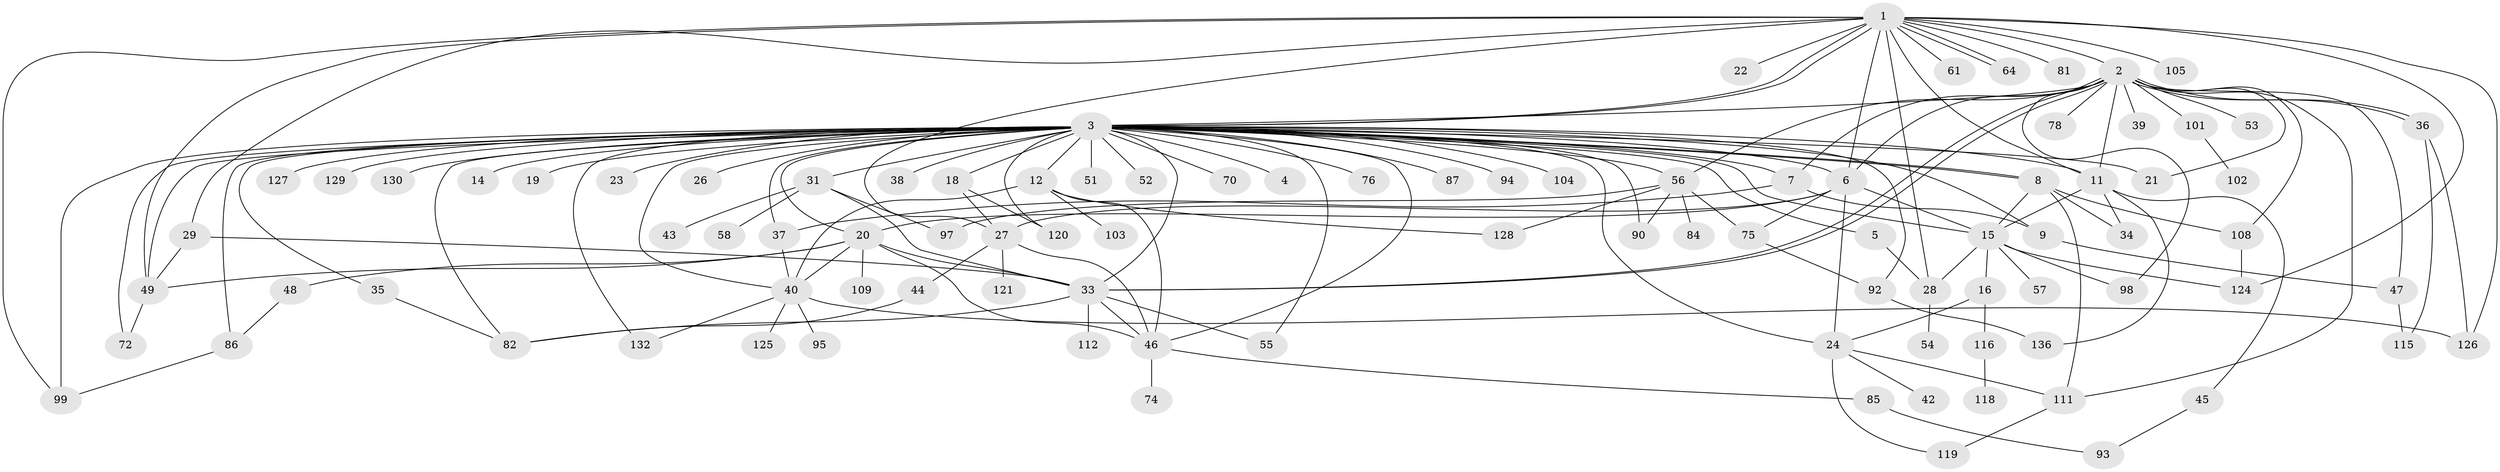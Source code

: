 // original degree distribution, {20: 0.007352941176470588, 17: 0.007352941176470588, 39: 0.007352941176470588, 1: 0.3897058823529412, 3: 0.11764705882352941, 7: 0.03676470588235294, 5: 0.0661764705882353, 4: 0.10294117647058823, 8: 0.007352941176470588, 2: 0.22058823529411764, 10: 0.007352941176470588, 19: 0.007352941176470588, 6: 0.022058823529411766}
// Generated by graph-tools (version 1.1) at 2025/41/03/06/25 10:41:48]
// undirected, 96 vertices, 163 edges
graph export_dot {
graph [start="1"]
  node [color=gray90,style=filled];
  1 [super="+62"];
  2 [super="+13"];
  3 [super="+17"];
  4;
  5 [super="+123"];
  6 [super="+50"];
  7 [super="+10"];
  8 [super="+122"];
  9 [super="+63"];
  11 [super="+69"];
  12 [super="+59"];
  14 [super="+117"];
  15 [super="+65"];
  16;
  18 [super="+100"];
  19;
  20 [super="+25"];
  21;
  22 [super="+77"];
  23;
  24 [super="+32"];
  26;
  27;
  28 [super="+30"];
  29 [super="+73"];
  31 [super="+67"];
  33 [super="+41"];
  34;
  35;
  36 [super="+96"];
  37 [super="+68"];
  38;
  39 [super="+106"];
  40 [super="+114"];
  42;
  43 [super="+60"];
  44;
  45;
  46 [super="+88"];
  47 [super="+80"];
  48 [super="+83"];
  49 [super="+66"];
  51;
  52;
  53;
  54;
  55 [super="+79"];
  56 [super="+107"];
  57 [super="+135"];
  58;
  61;
  64 [super="+71"];
  70;
  72;
  74;
  75 [super="+89"];
  76;
  78;
  81;
  82 [super="+131"];
  84;
  85;
  86 [super="+91"];
  87;
  90;
  92;
  93;
  94;
  95;
  97;
  98;
  99 [super="+110"];
  101;
  102;
  103;
  104;
  105;
  108 [super="+113"];
  109;
  111;
  112;
  115 [super="+133"];
  116;
  118;
  119 [super="+134"];
  120;
  121;
  124;
  125;
  126;
  127;
  128;
  129;
  130;
  132;
  136;
  1 -- 2;
  1 -- 3;
  1 -- 3;
  1 -- 6 [weight=2];
  1 -- 11;
  1 -- 22;
  1 -- 27;
  1 -- 28;
  1 -- 29;
  1 -- 61;
  1 -- 64;
  1 -- 64;
  1 -- 81;
  1 -- 99;
  1 -- 105;
  1 -- 124;
  1 -- 126;
  1 -- 49;
  2 -- 7;
  2 -- 33;
  2 -- 33;
  2 -- 36 [weight=2];
  2 -- 36;
  2 -- 39;
  2 -- 47;
  2 -- 56;
  2 -- 78;
  2 -- 98;
  2 -- 101;
  2 -- 108;
  2 -- 111;
  2 -- 3;
  2 -- 53;
  2 -- 21;
  2 -- 11 [weight=2];
  2 -- 6;
  3 -- 4;
  3 -- 5;
  3 -- 6;
  3 -- 7;
  3 -- 8;
  3 -- 8;
  3 -- 12 [weight=2];
  3 -- 14;
  3 -- 15;
  3 -- 18 [weight=2];
  3 -- 19;
  3 -- 20 [weight=2];
  3 -- 21;
  3 -- 23;
  3 -- 26;
  3 -- 31 [weight=2];
  3 -- 35;
  3 -- 37;
  3 -- 38;
  3 -- 49;
  3 -- 51;
  3 -- 55;
  3 -- 76;
  3 -- 92;
  3 -- 94;
  3 -- 99 [weight=2];
  3 -- 104;
  3 -- 120;
  3 -- 132;
  3 -- 129;
  3 -- 130;
  3 -- 70;
  3 -- 72;
  3 -- 9;
  3 -- 82;
  3 -- 87;
  3 -- 24 [weight=2];
  3 -- 90;
  3 -- 33;
  3 -- 52;
  3 -- 127;
  3 -- 40;
  3 -- 46;
  3 -- 11;
  3 -- 56;
  3 -- 86;
  5 -- 28;
  6 -- 15;
  6 -- 75;
  6 -- 24;
  6 -- 27;
  6 -- 20;
  7 -- 9;
  7 -- 37;
  8 -- 15;
  8 -- 34;
  8 -- 108;
  8 -- 111;
  9 -- 47;
  11 -- 15;
  11 -- 45;
  11 -- 34;
  11 -- 136;
  12 -- 40;
  12 -- 128;
  12 -- 103;
  12 -- 46;
  15 -- 16;
  15 -- 28;
  15 -- 57;
  15 -- 98;
  15 -- 124;
  16 -- 116;
  16 -- 24;
  18 -- 27;
  18 -- 120;
  20 -- 46;
  20 -- 109;
  20 -- 40;
  20 -- 49;
  20 -- 33;
  20 -- 48;
  24 -- 119;
  24 -- 42;
  24 -- 111;
  27 -- 44;
  27 -- 121;
  27 -- 46;
  28 -- 54;
  29 -- 49;
  29 -- 33;
  31 -- 43;
  31 -- 58;
  31 -- 33;
  31 -- 97;
  33 -- 82;
  33 -- 112;
  33 -- 46;
  33 -- 55;
  35 -- 82;
  36 -- 115;
  36 -- 126;
  37 -- 40;
  40 -- 95;
  40 -- 132;
  40 -- 125;
  40 -- 126;
  44 -- 82;
  45 -- 93;
  46 -- 74;
  46 -- 85;
  47 -- 115;
  48 -- 86;
  49 -- 72;
  56 -- 84;
  56 -- 128;
  56 -- 75;
  56 -- 97;
  56 -- 90;
  75 -- 92;
  85 -- 93;
  86 -- 99;
  92 -- 136;
  101 -- 102;
  108 -- 124;
  111 -- 119;
  116 -- 118;
}
